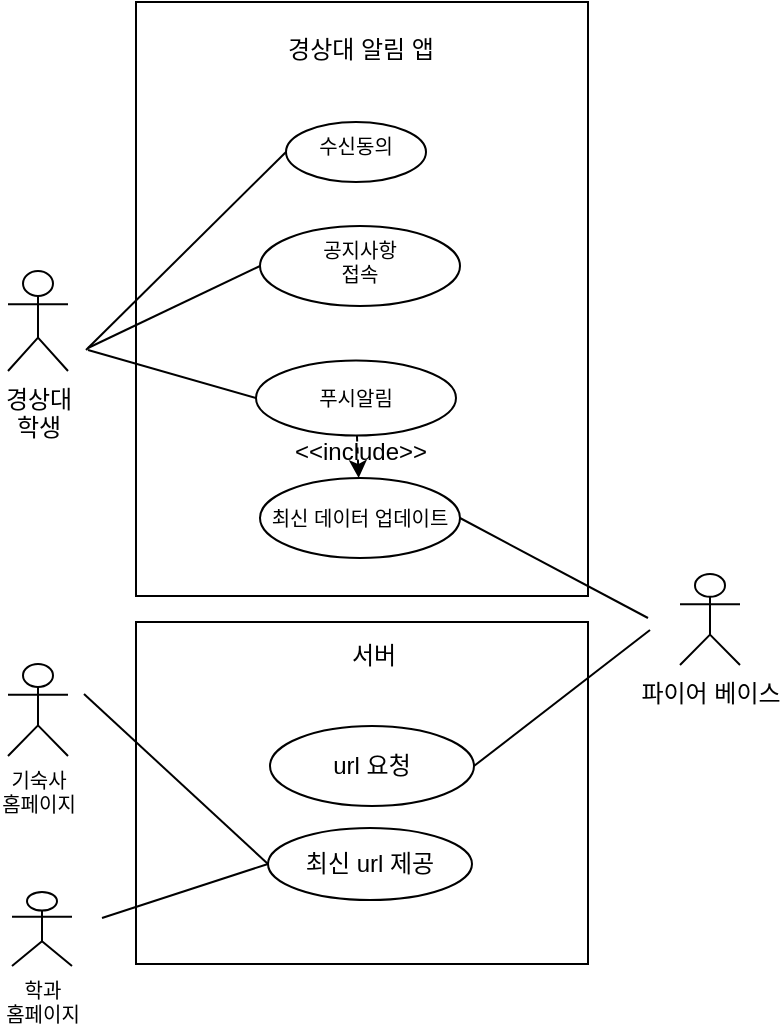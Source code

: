 <mxfile version="15.6.2" type="github">
  <diagram id="FfT6NV1a5uEnnNNgh3aj" name="Page-1">
    <mxGraphModel dx="1422" dy="794" grid="0" gridSize="10" guides="1" tooltips="1" connect="1" arrows="1" fold="1" page="1" pageScale="1" pageWidth="827" pageHeight="1169" math="0" shadow="0">
      <root>
        <mxCell id="0" />
        <mxCell id="1" parent="0" />
        <mxCell id="RBWV5vjC1XgZZIpLS1tP-13" value="" style="edgeStyle=none;rounded=0;orthogonalLoop=1;jettySize=auto;html=1;entryX=0;entryY=0.5;entryDx=0;entryDy=0;endArrow=none;endFill=0;" parent="1" target="RBWV5vjC1XgZZIpLS1tP-15" edge="1">
          <mxGeometry relative="1" as="geometry">
            <mxPoint x="200" y="427" as="sourcePoint" />
            <mxPoint x="323.0" y="400.5" as="targetPoint" />
          </mxGeometry>
        </mxCell>
        <mxCell id="RBWV5vjC1XgZZIpLS1tP-5" value="경상대&lt;br&gt;학생&lt;br&gt;" style="shape=umlActor;verticalLabelPosition=bottom;verticalAlign=top;html=1;outlineConnect=0;" parent="1" vertex="1">
          <mxGeometry x="160" y="387.5" width="30" height="50" as="geometry" />
        </mxCell>
        <mxCell id="RBWV5vjC1XgZZIpLS1tP-42" value="" style="edgeStyle=none;rounded=1;sketch=0;orthogonalLoop=1;jettySize=auto;html=1;endArrow=none;endFill=0;strokeColor=default;entryX=0;entryY=0.5;entryDx=0;entryDy=0;" parent="1" target="RBWV5vjC1XgZZIpLS1tP-41" edge="1">
          <mxGeometry relative="1" as="geometry">
            <mxPoint x="199" y="427" as="sourcePoint" />
          </mxGeometry>
        </mxCell>
        <mxCell id="RBWV5vjC1XgZZIpLS1tP-6" value="공지사항&lt;br style=&quot;font-size: 10px;&quot;&gt;접속" style="ellipse;whiteSpace=wrap;html=1;verticalAlign=top;fontSize=10;" parent="1" vertex="1">
          <mxGeometry x="286" y="365" width="100" height="40" as="geometry" />
        </mxCell>
        <mxCell id="RBWV5vjC1XgZZIpLS1tP-45" value="" style="edgeStyle=none;rounded=1;sketch=0;orthogonalLoop=1;jettySize=auto;html=1;dashed=1;endArrow=classic;endFill=1;strokeColor=default;" parent="1" source="RBWV5vjC1XgZZIpLS1tP-15" target="RBWV5vjC1XgZZIpLS1tP-17" edge="1">
          <mxGeometry relative="1" as="geometry" />
        </mxCell>
        <mxCell id="RBWV5vjC1XgZZIpLS1tP-15" value="푸시알림" style="ellipse;whiteSpace=wrap;html=1;rounded=0;sketch=0;fontSize=10;" parent="1" vertex="1">
          <mxGeometry x="284" y="432.25" width="100" height="37.5" as="geometry" />
        </mxCell>
        <mxCell id="RBWV5vjC1XgZZIpLS1tP-17" value="최신 데이터 업데이트" style="ellipse;whiteSpace=wrap;html=1;rounded=0;sketch=0;fontSize=10;" parent="1" vertex="1">
          <mxGeometry x="286" y="491" width="100" height="40" as="geometry" />
        </mxCell>
        <mxCell id="RBWV5vjC1XgZZIpLS1tP-18" value="파이어 베이스" style="shape=umlActor;verticalLabelPosition=bottom;verticalAlign=top;html=1;outlineConnect=0;rounded=0;sketch=0;" parent="1" vertex="1">
          <mxGeometry x="496" y="539" width="30" height="45.5" as="geometry" />
        </mxCell>
        <mxCell id="RBWV5vjC1XgZZIpLS1tP-20" value="" style="endArrow=none;html=1;rounded=1;sketch=0;strokeColor=default;endFill=0;exitX=1;exitY=0.5;exitDx=0;exitDy=0;" parent="1" source="RBWV5vjC1XgZZIpLS1tP-17" edge="1">
          <mxGeometry relative="1" as="geometry">
            <mxPoint x="420" y="500" as="sourcePoint" />
            <mxPoint x="480" y="561" as="targetPoint" />
          </mxGeometry>
        </mxCell>
        <mxCell id="RBWV5vjC1XgZZIpLS1tP-23" value="경상대 알림 앱" style="text;html=1;align=center;verticalAlign=middle;resizable=0;points=[];autosize=1;strokeColor=none;fillColor=none;" parent="1" vertex="1">
          <mxGeometry x="291" y="267" width="90" height="20" as="geometry" />
        </mxCell>
        <mxCell id="RBWV5vjC1XgZZIpLS1tP-26" value="" style="html=1;rounded=1;sketch=0;endArrow=none;endFill=0;strokeColor=default;entryX=0;entryY=0.5;entryDx=0;entryDy=0;" parent="1" target="RBWV5vjC1XgZZIpLS1tP-6" edge="1">
          <mxGeometry width="100" relative="1" as="geometry">
            <mxPoint x="200" y="426" as="sourcePoint" />
            <mxPoint x="300" y="360" as="targetPoint" />
          </mxGeometry>
        </mxCell>
        <mxCell id="RBWV5vjC1XgZZIpLS1tP-41" value="수신동의" style="ellipse;whiteSpace=wrap;html=1;verticalAlign=top;fontSize=10;" parent="1" vertex="1">
          <mxGeometry x="299" y="313" width="70" height="30" as="geometry" />
        </mxCell>
        <mxCell id="RBWV5vjC1XgZZIpLS1tP-50" value="&amp;lt;&amp;lt;include&amp;gt;&amp;gt;" style="text;html=1;align=center;verticalAlign=middle;resizable=0;points=[];autosize=1;strokeColor=none;fillColor=none;" parent="1" vertex="1">
          <mxGeometry x="296" y="468" width="80" height="20" as="geometry" />
        </mxCell>
        <mxCell id="9URHoFSCIMQTrFVZBlEy-10" value="" style="rounded=0;orthogonalLoop=1;jettySize=auto;html=1;endArrow=none;endFill=0;entryX=0;entryY=0.5;entryDx=0;entryDy=0;" parent="1" target="9URHoFSCIMQTrFVZBlEy-9" edge="1">
          <mxGeometry relative="1" as="geometry">
            <mxPoint x="198" y="599" as="sourcePoint" />
            <mxPoint x="294" y="627" as="targetPoint" />
          </mxGeometry>
        </mxCell>
        <mxCell id="JxVbLhGAbtT8IcMEekcU-1" value="기숙사&lt;br&gt;홈페이지" style="shape=umlActor;verticalLabelPosition=bottom;verticalAlign=top;html=1;outlineConnect=0;fontSize=10;fillColor=none;" parent="1" vertex="1">
          <mxGeometry x="160" y="584" width="30" height="46" as="geometry" />
        </mxCell>
        <mxCell id="JxVbLhGAbtT8IcMEekcU-2" value="학과&lt;br&gt;홈페이지" style="shape=umlActor;verticalLabelPosition=bottom;verticalAlign=top;html=1;outlineConnect=0;fontSize=10;fillColor=none;" parent="1" vertex="1">
          <mxGeometry x="162" y="698" width="30" height="37" as="geometry" />
        </mxCell>
        <mxCell id="9URHoFSCIMQTrFVZBlEy-1" value="서버" style="rounded=0;whiteSpace=wrap;html=1;fillColor=none;strokeColor=none;" parent="1" vertex="1">
          <mxGeometry x="283" y="550" width="120" height="60" as="geometry" />
        </mxCell>
        <mxCell id="9URHoFSCIMQTrFVZBlEy-9" value="&lt;font style=&quot;font-size: 12px&quot;&gt;최신 url 제공&lt;/font&gt;" style="ellipse;whiteSpace=wrap;html=1;fontSize=10;verticalAlign=middle;fillColor=none;" parent="1" vertex="1">
          <mxGeometry x="290" y="666" width="102" height="36" as="geometry" />
        </mxCell>
        <mxCell id="9URHoFSCIMQTrFVZBlEy-16" value="" style="endArrow=none;html=1;rounded=0;entryX=0;entryY=0.5;entryDx=0;entryDy=0;endFill=0;" parent="1" target="9URHoFSCIMQTrFVZBlEy-9" edge="1">
          <mxGeometry width="50" height="50" relative="1" as="geometry">
            <mxPoint x="207" y="711" as="sourcePoint" />
            <mxPoint x="293" y="649" as="targetPoint" />
          </mxGeometry>
        </mxCell>
        <mxCell id="XEwc188llmyixpWjzOlk-4" value="url 요청" style="ellipse;whiteSpace=wrap;html=1;" vertex="1" parent="1">
          <mxGeometry x="291" y="615" width="102" height="40" as="geometry" />
        </mxCell>
        <mxCell id="XEwc188llmyixpWjzOlk-6" value="" style="endArrow=none;html=1;rounded=0;exitX=1;exitY=0.5;exitDx=0;exitDy=0;" edge="1" parent="1" source="XEwc188llmyixpWjzOlk-4">
          <mxGeometry width="50" height="50" relative="1" as="geometry">
            <mxPoint x="431" y="617" as="sourcePoint" />
            <mxPoint x="481" y="567" as="targetPoint" />
          </mxGeometry>
        </mxCell>
        <mxCell id="XEwc188llmyixpWjzOlk-9" value="" style="rounded=0;whiteSpace=wrap;html=1;fillColor=none;" vertex="1" parent="1">
          <mxGeometry x="224" y="563" width="226" height="171" as="geometry" />
        </mxCell>
        <mxCell id="XEwc188llmyixpWjzOlk-10" value="" style="rounded=0;whiteSpace=wrap;html=1;fillColor=none;" vertex="1" parent="1">
          <mxGeometry x="224" y="253" width="226" height="297" as="geometry" />
        </mxCell>
      </root>
    </mxGraphModel>
  </diagram>
</mxfile>
